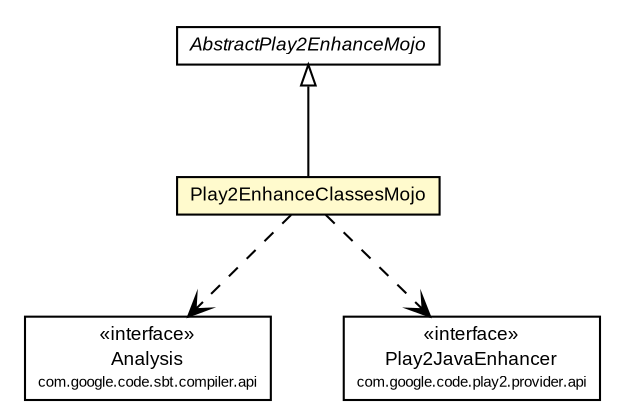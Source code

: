 #!/usr/local/bin/dot
#
# Class diagram 
# Generated by UMLGraph version R5_6-24-gf6e263 (http://www.umlgraph.org/)
#

digraph G {
	edge [fontname="arial",fontsize=10,labelfontname="arial",labelfontsize=10];
	node [fontname="arial",fontsize=10,shape=plaintext];
	nodesep=0.25;
	ranksep=0.5;
	// com.google.code.play2.plugin.Play2EnhanceClassesMojo
	c694 [label=<<table title="com.google.code.play2.plugin.Play2EnhanceClassesMojo" border="0" cellborder="1" cellspacing="0" cellpadding="2" port="p" bgcolor="lemonChiffon" href="./Play2EnhanceClassesMojo.html">
		<tr><td><table border="0" cellspacing="0" cellpadding="1">
<tr><td align="center" balign="center"> Play2EnhanceClassesMojo </td></tr>
		</table></td></tr>
		</table>>, URL="./Play2EnhanceClassesMojo.html", fontname="arial", fontcolor="black", fontsize=9.0];
	// com.google.code.play2.plugin.AbstractPlay2EnhanceMojo
	c707 [label=<<table title="com.google.code.play2.plugin.AbstractPlay2EnhanceMojo" border="0" cellborder="1" cellspacing="0" cellpadding="2" port="p" href="./AbstractPlay2EnhanceMojo.html">
		<tr><td><table border="0" cellspacing="0" cellpadding="1">
<tr><td align="center" balign="center"><font face="arial italic"> AbstractPlay2EnhanceMojo </font></td></tr>
		</table></td></tr>
		</table>>, URL="./AbstractPlay2EnhanceMojo.html", fontname="arial", fontcolor="black", fontsize=9.0];
	//com.google.code.play2.plugin.Play2EnhanceClassesMojo extends com.google.code.play2.plugin.AbstractPlay2EnhanceMojo
	c707:p -> c694:p [dir=back,arrowtail=empty];
	// com.google.code.play2.plugin.Play2EnhanceClassesMojo DEPEND com.google.code.sbt.compiler.api.Analysis
	c694:p -> c714:p [taillabel="", label="", headlabel="", fontname="arial", fontcolor="black", fontsize=10.0, color="black", arrowhead=open, style=dashed];
	// com.google.code.play2.plugin.Play2EnhanceClassesMojo DEPEND com.google.code.play2.provider.api.Play2JavaEnhancer
	c694:p -> c715:p [taillabel="", label="", headlabel="", fontname="arial", fontcolor="black", fontsize=10.0, color="black", arrowhead=open, style=dashed];
	// com.google.code.play2.provider.api.Play2JavaEnhancer
	c715 [label=<<table title="com.google.code.play2.provider.api.Play2JavaEnhancer" border="0" cellborder="1" cellspacing="0" cellpadding="2" port="p">
		<tr><td><table border="0" cellspacing="0" cellpadding="1">
<tr><td align="center" balign="center"> &#171;interface&#187; </td></tr>
<tr><td align="center" balign="center"> Play2JavaEnhancer </td></tr>
<tr><td align="center" balign="center"><font point-size="7.0"> com.google.code.play2.provider.api </font></td></tr>
		</table></td></tr>
		</table>>, URL="null", fontname="arial", fontcolor="black", fontsize=9.0];
	// com.google.code.sbt.compiler.api.Analysis
	c714 [label=<<table title="com.google.code.sbt.compiler.api.Analysis" border="0" cellborder="1" cellspacing="0" cellpadding="2" port="p" href="http://sbt-compiler-maven-plugin.googlecode.com/svn/mavensite/1.0.0-beta5/sbt-compiler-api/apidocs/com/google/code/sbt/compiler/api/Analysis.html">
		<tr><td><table border="0" cellspacing="0" cellpadding="1">
<tr><td align="center" balign="center"> &#171;interface&#187; </td></tr>
<tr><td align="center" balign="center"> Analysis </td></tr>
<tr><td align="center" balign="center"><font point-size="7.0"> com.google.code.sbt.compiler.api </font></td></tr>
		</table></td></tr>
		</table>>, URL="http://sbt-compiler-maven-plugin.googlecode.com/svn/mavensite/1.0.0-beta5/sbt-compiler-api/apidocs/com/google/code/sbt/compiler/api/Analysis.html", fontname="arial", fontcolor="black", fontsize=9.0];
}

